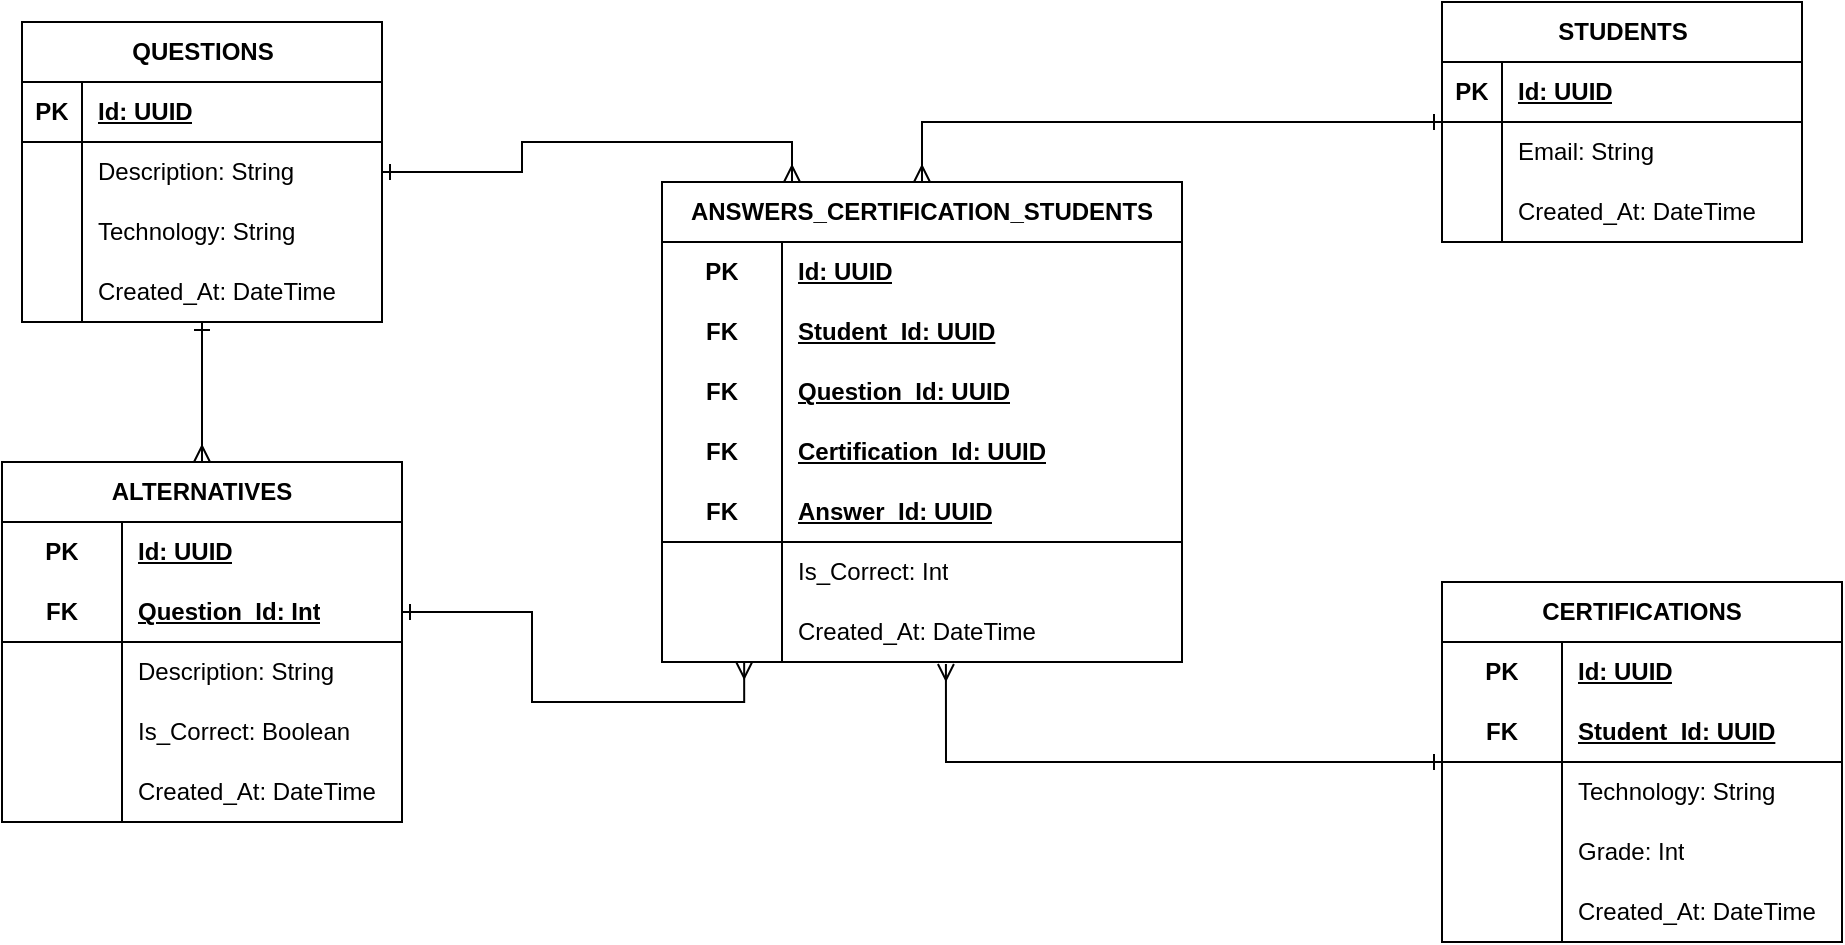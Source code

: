 <mxfile version="22.1.16" type="device">
  <diagram name="Page-1" id="E0KOnTQgcKbvBYQl_Rf1">
    <mxGraphModel dx="1434" dy="844" grid="1" gridSize="10" guides="1" tooltips="1" connect="1" arrows="1" fold="1" page="1" pageScale="1" pageWidth="850" pageHeight="1100" math="0" shadow="0">
      <root>
        <mxCell id="0" />
        <mxCell id="1" parent="0" />
        <mxCell id="4--3Pc8zFr6dWJeA6uwm-61" style="edgeStyle=orthogonalEdgeStyle;rounded=0;orthogonalLoop=1;jettySize=auto;html=1;endArrow=ERmany;endFill=0;startArrow=ERone;startFill=0;" edge="1" parent="1" source="jzlvIvQhsumD9ro-m6Jb-1" target="jzlvIvQhsumD9ro-m6Jb-14">
          <mxGeometry relative="1" as="geometry" />
        </mxCell>
        <mxCell id="4--3Pc8zFr6dWJeA6uwm-64" style="edgeStyle=orthogonalEdgeStyle;rounded=0;orthogonalLoop=1;jettySize=auto;html=1;entryX=0.25;entryY=0;entryDx=0;entryDy=0;startArrow=ERone;startFill=0;endArrow=ERmany;endFill=0;" edge="1" parent="1" source="jzlvIvQhsumD9ro-m6Jb-1" target="jzlvIvQhsumD9ro-m6Jb-56">
          <mxGeometry relative="1" as="geometry" />
        </mxCell>
        <mxCell id="jzlvIvQhsumD9ro-m6Jb-1" value="QUESTIONS" style="shape=table;startSize=30;container=1;collapsible=1;childLayout=tableLayout;fixedRows=1;rowLines=0;fontStyle=1;align=center;resizeLast=1;html=1;" parent="1" vertex="1">
          <mxGeometry x="60" y="250" width="180" height="150" as="geometry" />
        </mxCell>
        <mxCell id="jzlvIvQhsumD9ro-m6Jb-2" value="" style="shape=tableRow;horizontal=0;startSize=0;swimlaneHead=0;swimlaneBody=0;fillColor=none;collapsible=0;dropTarget=0;points=[[0,0.5],[1,0.5]];portConstraint=eastwest;top=0;left=0;right=0;bottom=1;" parent="jzlvIvQhsumD9ro-m6Jb-1" vertex="1">
          <mxGeometry y="30" width="180" height="30" as="geometry" />
        </mxCell>
        <mxCell id="jzlvIvQhsumD9ro-m6Jb-3" value="PK" style="shape=partialRectangle;connectable=0;fillColor=none;top=0;left=0;bottom=0;right=0;fontStyle=1;overflow=hidden;whiteSpace=wrap;html=1;" parent="jzlvIvQhsumD9ro-m6Jb-2" vertex="1">
          <mxGeometry width="30" height="30" as="geometry">
            <mxRectangle width="30" height="30" as="alternateBounds" />
          </mxGeometry>
        </mxCell>
        <mxCell id="jzlvIvQhsumD9ro-m6Jb-4" value="Id: UUID" style="shape=partialRectangle;connectable=0;fillColor=none;top=0;left=0;bottom=0;right=0;align=left;spacingLeft=6;fontStyle=5;overflow=hidden;whiteSpace=wrap;html=1;" parent="jzlvIvQhsumD9ro-m6Jb-2" vertex="1">
          <mxGeometry x="30" width="150" height="30" as="geometry">
            <mxRectangle width="150" height="30" as="alternateBounds" />
          </mxGeometry>
        </mxCell>
        <mxCell id="jzlvIvQhsumD9ro-m6Jb-5" value="" style="shape=tableRow;horizontal=0;startSize=0;swimlaneHead=0;swimlaneBody=0;fillColor=none;collapsible=0;dropTarget=0;points=[[0,0.5],[1,0.5]];portConstraint=eastwest;top=0;left=0;right=0;bottom=0;" parent="jzlvIvQhsumD9ro-m6Jb-1" vertex="1">
          <mxGeometry y="60" width="180" height="30" as="geometry" />
        </mxCell>
        <mxCell id="jzlvIvQhsumD9ro-m6Jb-6" value="" style="shape=partialRectangle;connectable=0;fillColor=none;top=0;left=0;bottom=0;right=0;editable=1;overflow=hidden;whiteSpace=wrap;html=1;" parent="jzlvIvQhsumD9ro-m6Jb-5" vertex="1">
          <mxGeometry width="30" height="30" as="geometry">
            <mxRectangle width="30" height="30" as="alternateBounds" />
          </mxGeometry>
        </mxCell>
        <mxCell id="jzlvIvQhsumD9ro-m6Jb-7" value="Description: String" style="shape=partialRectangle;connectable=0;fillColor=none;top=0;left=0;bottom=0;right=0;align=left;spacingLeft=6;overflow=hidden;whiteSpace=wrap;html=1;" parent="jzlvIvQhsumD9ro-m6Jb-5" vertex="1">
          <mxGeometry x="30" width="150" height="30" as="geometry">
            <mxRectangle width="150" height="30" as="alternateBounds" />
          </mxGeometry>
        </mxCell>
        <mxCell id="jzlvIvQhsumD9ro-m6Jb-8" value="" style="shape=tableRow;horizontal=0;startSize=0;swimlaneHead=0;swimlaneBody=0;fillColor=none;collapsible=0;dropTarget=0;points=[[0,0.5],[1,0.5]];portConstraint=eastwest;top=0;left=0;right=0;bottom=0;" parent="jzlvIvQhsumD9ro-m6Jb-1" vertex="1">
          <mxGeometry y="90" width="180" height="30" as="geometry" />
        </mxCell>
        <mxCell id="jzlvIvQhsumD9ro-m6Jb-9" value="" style="shape=partialRectangle;connectable=0;fillColor=none;top=0;left=0;bottom=0;right=0;editable=1;overflow=hidden;whiteSpace=wrap;html=1;" parent="jzlvIvQhsumD9ro-m6Jb-8" vertex="1">
          <mxGeometry width="30" height="30" as="geometry">
            <mxRectangle width="30" height="30" as="alternateBounds" />
          </mxGeometry>
        </mxCell>
        <mxCell id="jzlvIvQhsumD9ro-m6Jb-10" value="Technology: String" style="shape=partialRectangle;connectable=0;fillColor=none;top=0;left=0;bottom=0;right=0;align=left;spacingLeft=6;overflow=hidden;whiteSpace=wrap;html=1;" parent="jzlvIvQhsumD9ro-m6Jb-8" vertex="1">
          <mxGeometry x="30" width="150" height="30" as="geometry">
            <mxRectangle width="150" height="30" as="alternateBounds" />
          </mxGeometry>
        </mxCell>
        <mxCell id="jzlvIvQhsumD9ro-m6Jb-11" value="" style="shape=tableRow;horizontal=0;startSize=0;swimlaneHead=0;swimlaneBody=0;fillColor=none;collapsible=0;dropTarget=0;points=[[0,0.5],[1,0.5]];portConstraint=eastwest;top=0;left=0;right=0;bottom=0;" parent="jzlvIvQhsumD9ro-m6Jb-1" vertex="1">
          <mxGeometry y="120" width="180" height="30" as="geometry" />
        </mxCell>
        <mxCell id="jzlvIvQhsumD9ro-m6Jb-12" value="" style="shape=partialRectangle;connectable=0;fillColor=none;top=0;left=0;bottom=0;right=0;editable=1;overflow=hidden;whiteSpace=wrap;html=1;" parent="jzlvIvQhsumD9ro-m6Jb-11" vertex="1">
          <mxGeometry width="30" height="30" as="geometry">
            <mxRectangle width="30" height="30" as="alternateBounds" />
          </mxGeometry>
        </mxCell>
        <mxCell id="jzlvIvQhsumD9ro-m6Jb-13" value="Created_At: DateTime" style="shape=partialRectangle;connectable=0;fillColor=none;top=0;left=0;bottom=0;right=0;align=left;spacingLeft=6;overflow=hidden;whiteSpace=wrap;html=1;" parent="jzlvIvQhsumD9ro-m6Jb-11" vertex="1">
          <mxGeometry x="30" width="150" height="30" as="geometry">
            <mxRectangle width="150" height="30" as="alternateBounds" />
          </mxGeometry>
        </mxCell>
        <mxCell id="jzlvIvQhsumD9ro-m6Jb-14" value="ALTERNATIVES" style="shape=table;startSize=30;container=1;collapsible=1;childLayout=tableLayout;fixedRows=1;rowLines=0;fontStyle=1;align=center;resizeLast=1;html=1;whiteSpace=wrap;" parent="1" vertex="1">
          <mxGeometry x="50" y="470" width="200" height="180" as="geometry" />
        </mxCell>
        <mxCell id="jzlvIvQhsumD9ro-m6Jb-15" value="" style="shape=tableRow;horizontal=0;startSize=0;swimlaneHead=0;swimlaneBody=0;fillColor=none;collapsible=0;dropTarget=0;points=[[0,0.5],[1,0.5]];portConstraint=eastwest;top=0;left=0;right=0;bottom=0;html=1;" parent="jzlvIvQhsumD9ro-m6Jb-14" vertex="1">
          <mxGeometry y="30" width="200" height="30" as="geometry" />
        </mxCell>
        <mxCell id="jzlvIvQhsumD9ro-m6Jb-16" value="PK" style="shape=partialRectangle;connectable=0;fillColor=none;top=0;left=0;bottom=0;right=0;fontStyle=1;overflow=hidden;html=1;whiteSpace=wrap;" parent="jzlvIvQhsumD9ro-m6Jb-15" vertex="1">
          <mxGeometry width="60" height="30" as="geometry">
            <mxRectangle width="60" height="30" as="alternateBounds" />
          </mxGeometry>
        </mxCell>
        <mxCell id="jzlvIvQhsumD9ro-m6Jb-17" value="Id: UUID" style="shape=partialRectangle;connectable=0;fillColor=none;top=0;left=0;bottom=0;right=0;align=left;spacingLeft=6;fontStyle=5;overflow=hidden;html=1;whiteSpace=wrap;" parent="jzlvIvQhsumD9ro-m6Jb-15" vertex="1">
          <mxGeometry x="60" width="140" height="30" as="geometry">
            <mxRectangle width="140" height="30" as="alternateBounds" />
          </mxGeometry>
        </mxCell>
        <mxCell id="jzlvIvQhsumD9ro-m6Jb-18" value="" style="shape=tableRow;horizontal=0;startSize=0;swimlaneHead=0;swimlaneBody=0;fillColor=none;collapsible=0;dropTarget=0;points=[[0,0.5],[1,0.5]];portConstraint=eastwest;top=0;left=0;right=0;bottom=1;html=1;" parent="jzlvIvQhsumD9ro-m6Jb-14" vertex="1">
          <mxGeometry y="60" width="200" height="30" as="geometry" />
        </mxCell>
        <mxCell id="jzlvIvQhsumD9ro-m6Jb-19" value="FK" style="shape=partialRectangle;connectable=0;fillColor=none;top=0;left=0;bottom=0;right=0;fontStyle=1;overflow=hidden;html=1;whiteSpace=wrap;" parent="jzlvIvQhsumD9ro-m6Jb-18" vertex="1">
          <mxGeometry width="60" height="30" as="geometry">
            <mxRectangle width="60" height="30" as="alternateBounds" />
          </mxGeometry>
        </mxCell>
        <mxCell id="jzlvIvQhsumD9ro-m6Jb-20" value="Question_Id: Int" style="shape=partialRectangle;connectable=0;fillColor=none;top=0;left=0;bottom=0;right=0;align=left;spacingLeft=6;fontStyle=5;overflow=hidden;html=1;whiteSpace=wrap;" parent="jzlvIvQhsumD9ro-m6Jb-18" vertex="1">
          <mxGeometry x="60" width="140" height="30" as="geometry">
            <mxRectangle width="140" height="30" as="alternateBounds" />
          </mxGeometry>
        </mxCell>
        <mxCell id="jzlvIvQhsumD9ro-m6Jb-21" value="" style="shape=tableRow;horizontal=0;startSize=0;swimlaneHead=0;swimlaneBody=0;fillColor=none;collapsible=0;dropTarget=0;points=[[0,0.5],[1,0.5]];portConstraint=eastwest;top=0;left=0;right=0;bottom=0;html=1;" parent="jzlvIvQhsumD9ro-m6Jb-14" vertex="1">
          <mxGeometry y="90" width="200" height="30" as="geometry" />
        </mxCell>
        <mxCell id="jzlvIvQhsumD9ro-m6Jb-22" value="" style="shape=partialRectangle;connectable=0;fillColor=none;top=0;left=0;bottom=0;right=0;editable=1;overflow=hidden;html=1;whiteSpace=wrap;" parent="jzlvIvQhsumD9ro-m6Jb-21" vertex="1">
          <mxGeometry width="60" height="30" as="geometry">
            <mxRectangle width="60" height="30" as="alternateBounds" />
          </mxGeometry>
        </mxCell>
        <mxCell id="jzlvIvQhsumD9ro-m6Jb-23" value="Description: String" style="shape=partialRectangle;connectable=0;fillColor=none;top=0;left=0;bottom=0;right=0;align=left;spacingLeft=6;overflow=hidden;html=1;whiteSpace=wrap;" parent="jzlvIvQhsumD9ro-m6Jb-21" vertex="1">
          <mxGeometry x="60" width="140" height="30" as="geometry">
            <mxRectangle width="140" height="30" as="alternateBounds" />
          </mxGeometry>
        </mxCell>
        <mxCell id="jzlvIvQhsumD9ro-m6Jb-24" value="" style="shape=tableRow;horizontal=0;startSize=0;swimlaneHead=0;swimlaneBody=0;fillColor=none;collapsible=0;dropTarget=0;points=[[0,0.5],[1,0.5]];portConstraint=eastwest;top=0;left=0;right=0;bottom=0;html=1;" parent="jzlvIvQhsumD9ro-m6Jb-14" vertex="1">
          <mxGeometry y="120" width="200" height="30" as="geometry" />
        </mxCell>
        <mxCell id="jzlvIvQhsumD9ro-m6Jb-25" value="" style="shape=partialRectangle;connectable=0;fillColor=none;top=0;left=0;bottom=0;right=0;editable=1;overflow=hidden;html=1;whiteSpace=wrap;" parent="jzlvIvQhsumD9ro-m6Jb-24" vertex="1">
          <mxGeometry width="60" height="30" as="geometry">
            <mxRectangle width="60" height="30" as="alternateBounds" />
          </mxGeometry>
        </mxCell>
        <mxCell id="jzlvIvQhsumD9ro-m6Jb-26" value="Is_Correct: Boolean" style="shape=partialRectangle;connectable=0;fillColor=none;top=0;left=0;bottom=0;right=0;align=left;spacingLeft=6;overflow=hidden;html=1;whiteSpace=wrap;" parent="jzlvIvQhsumD9ro-m6Jb-24" vertex="1">
          <mxGeometry x="60" width="140" height="30" as="geometry">
            <mxRectangle width="140" height="30" as="alternateBounds" />
          </mxGeometry>
        </mxCell>
        <mxCell id="4--3Pc8zFr6dWJeA6uwm-14" value="" style="shape=tableRow;horizontal=0;startSize=0;swimlaneHead=0;swimlaneBody=0;fillColor=none;collapsible=0;dropTarget=0;points=[[0,0.5],[1,0.5]];portConstraint=eastwest;top=0;left=0;right=0;bottom=0;html=1;" vertex="1" parent="jzlvIvQhsumD9ro-m6Jb-14">
          <mxGeometry y="150" width="200" height="30" as="geometry" />
        </mxCell>
        <mxCell id="4--3Pc8zFr6dWJeA6uwm-15" value="" style="shape=partialRectangle;connectable=0;fillColor=none;top=0;left=0;bottom=0;right=0;editable=1;overflow=hidden;html=1;whiteSpace=wrap;" vertex="1" parent="4--3Pc8zFr6dWJeA6uwm-14">
          <mxGeometry width="60" height="30" as="geometry">
            <mxRectangle width="60" height="30" as="alternateBounds" />
          </mxGeometry>
        </mxCell>
        <mxCell id="4--3Pc8zFr6dWJeA6uwm-16" value="Created_At: DateTime" style="shape=partialRectangle;connectable=0;fillColor=none;top=0;left=0;bottom=0;right=0;align=left;spacingLeft=6;overflow=hidden;html=1;whiteSpace=wrap;" vertex="1" parent="4--3Pc8zFr6dWJeA6uwm-14">
          <mxGeometry x="60" width="140" height="30" as="geometry">
            <mxRectangle width="140" height="30" as="alternateBounds" />
          </mxGeometry>
        </mxCell>
        <mxCell id="4--3Pc8zFr6dWJeA6uwm-62" style="edgeStyle=orthogonalEdgeStyle;rounded=0;orthogonalLoop=1;jettySize=auto;html=1;entryX=0.5;entryY=0;entryDx=0;entryDy=0;endArrow=ERmany;endFill=0;startArrow=ERone;startFill=0;" edge="1" parent="1" source="jzlvIvQhsumD9ro-m6Jb-27" target="jzlvIvQhsumD9ro-m6Jb-56">
          <mxGeometry relative="1" as="geometry" />
        </mxCell>
        <mxCell id="jzlvIvQhsumD9ro-m6Jb-27" value="STUDENTS" style="shape=table;startSize=30;container=1;collapsible=1;childLayout=tableLayout;fixedRows=1;rowLines=0;fontStyle=1;align=center;resizeLast=1;html=1;" parent="1" vertex="1">
          <mxGeometry x="770" y="240" width="180" height="120" as="geometry" />
        </mxCell>
        <mxCell id="jzlvIvQhsumD9ro-m6Jb-28" value="" style="shape=tableRow;horizontal=0;startSize=0;swimlaneHead=0;swimlaneBody=0;fillColor=none;collapsible=0;dropTarget=0;points=[[0,0.5],[1,0.5]];portConstraint=eastwest;top=0;left=0;right=0;bottom=1;" parent="jzlvIvQhsumD9ro-m6Jb-27" vertex="1">
          <mxGeometry y="30" width="180" height="30" as="geometry" />
        </mxCell>
        <mxCell id="jzlvIvQhsumD9ro-m6Jb-29" value="PK" style="shape=partialRectangle;connectable=0;fillColor=none;top=0;left=0;bottom=0;right=0;fontStyle=1;overflow=hidden;whiteSpace=wrap;html=1;" parent="jzlvIvQhsumD9ro-m6Jb-28" vertex="1">
          <mxGeometry width="30" height="30" as="geometry">
            <mxRectangle width="30" height="30" as="alternateBounds" />
          </mxGeometry>
        </mxCell>
        <mxCell id="jzlvIvQhsumD9ro-m6Jb-30" value="Id: UUID" style="shape=partialRectangle;connectable=0;fillColor=none;top=0;left=0;bottom=0;right=0;align=left;spacingLeft=6;fontStyle=5;overflow=hidden;whiteSpace=wrap;html=1;" parent="jzlvIvQhsumD9ro-m6Jb-28" vertex="1">
          <mxGeometry x="30" width="150" height="30" as="geometry">
            <mxRectangle width="150" height="30" as="alternateBounds" />
          </mxGeometry>
        </mxCell>
        <mxCell id="jzlvIvQhsumD9ro-m6Jb-31" value="" style="shape=tableRow;horizontal=0;startSize=0;swimlaneHead=0;swimlaneBody=0;fillColor=none;collapsible=0;dropTarget=0;points=[[0,0.5],[1,0.5]];portConstraint=eastwest;top=0;left=0;right=0;bottom=0;" parent="jzlvIvQhsumD9ro-m6Jb-27" vertex="1">
          <mxGeometry y="60" width="180" height="30" as="geometry" />
        </mxCell>
        <mxCell id="jzlvIvQhsumD9ro-m6Jb-32" value="" style="shape=partialRectangle;connectable=0;fillColor=none;top=0;left=0;bottom=0;right=0;editable=1;overflow=hidden;whiteSpace=wrap;html=1;" parent="jzlvIvQhsumD9ro-m6Jb-31" vertex="1">
          <mxGeometry width="30" height="30" as="geometry">
            <mxRectangle width="30" height="30" as="alternateBounds" />
          </mxGeometry>
        </mxCell>
        <mxCell id="jzlvIvQhsumD9ro-m6Jb-33" value="Email: String" style="shape=partialRectangle;connectable=0;fillColor=none;top=0;left=0;bottom=0;right=0;align=left;spacingLeft=6;overflow=hidden;whiteSpace=wrap;html=1;" parent="jzlvIvQhsumD9ro-m6Jb-31" vertex="1">
          <mxGeometry x="30" width="150" height="30" as="geometry">
            <mxRectangle width="150" height="30" as="alternateBounds" />
          </mxGeometry>
        </mxCell>
        <mxCell id="jzlvIvQhsumD9ro-m6Jb-34" value="" style="shape=tableRow;horizontal=0;startSize=0;swimlaneHead=0;swimlaneBody=0;fillColor=none;collapsible=0;dropTarget=0;points=[[0,0.5],[1,0.5]];portConstraint=eastwest;top=0;left=0;right=0;bottom=0;" parent="jzlvIvQhsumD9ro-m6Jb-27" vertex="1">
          <mxGeometry y="90" width="180" height="30" as="geometry" />
        </mxCell>
        <mxCell id="jzlvIvQhsumD9ro-m6Jb-35" value="" style="shape=partialRectangle;connectable=0;fillColor=none;top=0;left=0;bottom=0;right=0;editable=1;overflow=hidden;whiteSpace=wrap;html=1;" parent="jzlvIvQhsumD9ro-m6Jb-34" vertex="1">
          <mxGeometry width="30" height="30" as="geometry">
            <mxRectangle width="30" height="30" as="alternateBounds" />
          </mxGeometry>
        </mxCell>
        <mxCell id="jzlvIvQhsumD9ro-m6Jb-36" value="Created_At: DateTime" style="shape=partialRectangle;connectable=0;fillColor=none;top=0;left=0;bottom=0;right=0;align=left;spacingLeft=6;overflow=hidden;whiteSpace=wrap;html=1;" parent="jzlvIvQhsumD9ro-m6Jb-34" vertex="1">
          <mxGeometry x="30" width="150" height="30" as="geometry">
            <mxRectangle width="150" height="30" as="alternateBounds" />
          </mxGeometry>
        </mxCell>
        <mxCell id="jzlvIvQhsumD9ro-m6Jb-40" value="CERTIFICATIONS" style="shape=table;startSize=30;container=1;collapsible=1;childLayout=tableLayout;fixedRows=1;rowLines=0;fontStyle=1;align=center;resizeLast=1;html=1;whiteSpace=wrap;" parent="1" vertex="1">
          <mxGeometry x="770" y="530" width="200" height="180" as="geometry" />
        </mxCell>
        <mxCell id="jzlvIvQhsumD9ro-m6Jb-41" value="" style="shape=tableRow;horizontal=0;startSize=0;swimlaneHead=0;swimlaneBody=0;fillColor=none;collapsible=0;dropTarget=0;points=[[0,0.5],[1,0.5]];portConstraint=eastwest;top=0;left=0;right=0;bottom=0;html=1;" parent="jzlvIvQhsumD9ro-m6Jb-40" vertex="1">
          <mxGeometry y="30" width="200" height="30" as="geometry" />
        </mxCell>
        <mxCell id="jzlvIvQhsumD9ro-m6Jb-42" value="PK" style="shape=partialRectangle;connectable=0;fillColor=none;top=0;left=0;bottom=0;right=0;fontStyle=1;overflow=hidden;html=1;whiteSpace=wrap;" parent="jzlvIvQhsumD9ro-m6Jb-41" vertex="1">
          <mxGeometry width="60" height="30" as="geometry">
            <mxRectangle width="60" height="30" as="alternateBounds" />
          </mxGeometry>
        </mxCell>
        <mxCell id="jzlvIvQhsumD9ro-m6Jb-43" value="Id: UUID" style="shape=partialRectangle;connectable=0;fillColor=none;top=0;left=0;bottom=0;right=0;align=left;spacingLeft=6;fontStyle=5;overflow=hidden;html=1;whiteSpace=wrap;" parent="jzlvIvQhsumD9ro-m6Jb-41" vertex="1">
          <mxGeometry x="60" width="140" height="30" as="geometry">
            <mxRectangle width="140" height="30" as="alternateBounds" />
          </mxGeometry>
        </mxCell>
        <mxCell id="jzlvIvQhsumD9ro-m6Jb-44" value="" style="shape=tableRow;horizontal=0;startSize=0;swimlaneHead=0;swimlaneBody=0;fillColor=none;collapsible=0;dropTarget=0;points=[[0,0.5],[1,0.5]];portConstraint=eastwest;top=0;left=0;right=0;bottom=1;html=1;" parent="jzlvIvQhsumD9ro-m6Jb-40" vertex="1">
          <mxGeometry y="60" width="200" height="30" as="geometry" />
        </mxCell>
        <mxCell id="jzlvIvQhsumD9ro-m6Jb-45" value="FK" style="shape=partialRectangle;connectable=0;fillColor=none;top=0;left=0;bottom=0;right=0;fontStyle=1;overflow=hidden;html=1;whiteSpace=wrap;" parent="jzlvIvQhsumD9ro-m6Jb-44" vertex="1">
          <mxGeometry width="60" height="30" as="geometry">
            <mxRectangle width="60" height="30" as="alternateBounds" />
          </mxGeometry>
        </mxCell>
        <mxCell id="jzlvIvQhsumD9ro-m6Jb-46" value="Student_Id: UUID" style="shape=partialRectangle;connectable=0;fillColor=none;top=0;left=0;bottom=0;right=0;align=left;spacingLeft=6;fontStyle=5;overflow=hidden;html=1;whiteSpace=wrap;" parent="jzlvIvQhsumD9ro-m6Jb-44" vertex="1">
          <mxGeometry x="60" width="140" height="30" as="geometry">
            <mxRectangle width="140" height="30" as="alternateBounds" />
          </mxGeometry>
        </mxCell>
        <mxCell id="jzlvIvQhsumD9ro-m6Jb-47" value="" style="shape=tableRow;horizontal=0;startSize=0;swimlaneHead=0;swimlaneBody=0;fillColor=none;collapsible=0;dropTarget=0;points=[[0,0.5],[1,0.5]];portConstraint=eastwest;top=0;left=0;right=0;bottom=0;html=1;" parent="jzlvIvQhsumD9ro-m6Jb-40" vertex="1">
          <mxGeometry y="90" width="200" height="30" as="geometry" />
        </mxCell>
        <mxCell id="jzlvIvQhsumD9ro-m6Jb-48" value="" style="shape=partialRectangle;connectable=0;fillColor=none;top=0;left=0;bottom=0;right=0;editable=1;overflow=hidden;html=1;whiteSpace=wrap;" parent="jzlvIvQhsumD9ro-m6Jb-47" vertex="1">
          <mxGeometry width="60" height="30" as="geometry">
            <mxRectangle width="60" height="30" as="alternateBounds" />
          </mxGeometry>
        </mxCell>
        <mxCell id="jzlvIvQhsumD9ro-m6Jb-49" value="Technology: String" style="shape=partialRectangle;connectable=0;fillColor=none;top=0;left=0;bottom=0;right=0;align=left;spacingLeft=6;overflow=hidden;html=1;whiteSpace=wrap;" parent="jzlvIvQhsumD9ro-m6Jb-47" vertex="1">
          <mxGeometry x="60" width="140" height="30" as="geometry">
            <mxRectangle width="140" height="30" as="alternateBounds" />
          </mxGeometry>
        </mxCell>
        <mxCell id="jzlvIvQhsumD9ro-m6Jb-50" value="" style="shape=tableRow;horizontal=0;startSize=0;swimlaneHead=0;swimlaneBody=0;fillColor=none;collapsible=0;dropTarget=0;points=[[0,0.5],[1,0.5]];portConstraint=eastwest;top=0;left=0;right=0;bottom=0;html=1;" parent="jzlvIvQhsumD9ro-m6Jb-40" vertex="1">
          <mxGeometry y="120" width="200" height="30" as="geometry" />
        </mxCell>
        <mxCell id="jzlvIvQhsumD9ro-m6Jb-51" value="" style="shape=partialRectangle;connectable=0;fillColor=none;top=0;left=0;bottom=0;right=0;editable=1;overflow=hidden;html=1;whiteSpace=wrap;" parent="jzlvIvQhsumD9ro-m6Jb-50" vertex="1">
          <mxGeometry width="60" height="30" as="geometry">
            <mxRectangle width="60" height="30" as="alternateBounds" />
          </mxGeometry>
        </mxCell>
        <mxCell id="jzlvIvQhsumD9ro-m6Jb-52" value="Grade: Int" style="shape=partialRectangle;connectable=0;fillColor=none;top=0;left=0;bottom=0;right=0;align=left;spacingLeft=6;overflow=hidden;html=1;whiteSpace=wrap;" parent="jzlvIvQhsumD9ro-m6Jb-50" vertex="1">
          <mxGeometry x="60" width="140" height="30" as="geometry">
            <mxRectangle width="140" height="30" as="alternateBounds" />
          </mxGeometry>
        </mxCell>
        <mxCell id="jzlvIvQhsumD9ro-m6Jb-53" value="" style="shape=tableRow;horizontal=0;startSize=0;swimlaneHead=0;swimlaneBody=0;fillColor=none;collapsible=0;dropTarget=0;points=[[0,0.5],[1,0.5]];portConstraint=eastwest;top=0;left=0;right=0;bottom=0;html=1;" parent="jzlvIvQhsumD9ro-m6Jb-40" vertex="1">
          <mxGeometry y="150" width="200" height="30" as="geometry" />
        </mxCell>
        <mxCell id="jzlvIvQhsumD9ro-m6Jb-54" value="" style="shape=partialRectangle;connectable=0;fillColor=none;top=0;left=0;bottom=0;right=0;editable=1;overflow=hidden;html=1;whiteSpace=wrap;" parent="jzlvIvQhsumD9ro-m6Jb-53" vertex="1">
          <mxGeometry width="60" height="30" as="geometry">
            <mxRectangle width="60" height="30" as="alternateBounds" />
          </mxGeometry>
        </mxCell>
        <mxCell id="jzlvIvQhsumD9ro-m6Jb-55" value="Created_At: DateTime" style="shape=partialRectangle;connectable=0;fillColor=none;top=0;left=0;bottom=0;right=0;align=left;spacingLeft=6;overflow=hidden;html=1;whiteSpace=wrap;" parent="jzlvIvQhsumD9ro-m6Jb-53" vertex="1">
          <mxGeometry x="60" width="140" height="30" as="geometry">
            <mxRectangle width="140" height="30" as="alternateBounds" />
          </mxGeometry>
        </mxCell>
        <mxCell id="jzlvIvQhsumD9ro-m6Jb-56" value="ANSWERS_CERTIFICATION_STUDENTS" style="shape=table;startSize=30;container=1;collapsible=1;childLayout=tableLayout;fixedRows=1;rowLines=0;fontStyle=1;align=center;resizeLast=1;html=1;whiteSpace=wrap;" parent="1" vertex="1">
          <mxGeometry x="380" y="330" width="260" height="240" as="geometry" />
        </mxCell>
        <mxCell id="jzlvIvQhsumD9ro-m6Jb-57" value="" style="shape=tableRow;horizontal=0;startSize=0;swimlaneHead=0;swimlaneBody=0;fillColor=none;collapsible=0;dropTarget=0;points=[[0,0.5],[1,0.5]];portConstraint=eastwest;top=0;left=0;right=0;bottom=0;html=1;" parent="jzlvIvQhsumD9ro-m6Jb-56" vertex="1">
          <mxGeometry y="30" width="260" height="30" as="geometry" />
        </mxCell>
        <mxCell id="jzlvIvQhsumD9ro-m6Jb-58" value="PK" style="shape=partialRectangle;connectable=0;fillColor=none;top=0;left=0;bottom=0;right=0;fontStyle=1;overflow=hidden;html=1;whiteSpace=wrap;" parent="jzlvIvQhsumD9ro-m6Jb-57" vertex="1">
          <mxGeometry width="60" height="30" as="geometry">
            <mxRectangle width="60" height="30" as="alternateBounds" />
          </mxGeometry>
        </mxCell>
        <mxCell id="jzlvIvQhsumD9ro-m6Jb-59" value="Id: UUID" style="shape=partialRectangle;connectable=0;fillColor=none;top=0;left=0;bottom=0;right=0;align=left;spacingLeft=6;fontStyle=5;overflow=hidden;html=1;whiteSpace=wrap;" parent="jzlvIvQhsumD9ro-m6Jb-57" vertex="1">
          <mxGeometry x="60" width="200" height="30" as="geometry">
            <mxRectangle width="200" height="30" as="alternateBounds" />
          </mxGeometry>
        </mxCell>
        <mxCell id="4--3Pc8zFr6dWJeA6uwm-20" value="" style="shape=tableRow;horizontal=0;startSize=0;swimlaneHead=0;swimlaneBody=0;fillColor=none;collapsible=0;dropTarget=0;points=[[0,0.5],[1,0.5]];portConstraint=eastwest;top=0;left=0;right=0;bottom=0;html=1;" vertex="1" parent="jzlvIvQhsumD9ro-m6Jb-56">
          <mxGeometry y="60" width="260" height="30" as="geometry" />
        </mxCell>
        <mxCell id="4--3Pc8zFr6dWJeA6uwm-21" value="FK" style="shape=partialRectangle;connectable=0;fillColor=none;top=0;left=0;bottom=0;right=0;fontStyle=1;overflow=hidden;html=1;whiteSpace=wrap;" vertex="1" parent="4--3Pc8zFr6dWJeA6uwm-20">
          <mxGeometry width="60" height="30" as="geometry">
            <mxRectangle width="60" height="30" as="alternateBounds" />
          </mxGeometry>
        </mxCell>
        <mxCell id="4--3Pc8zFr6dWJeA6uwm-22" value="Student_Id: UUID" style="shape=partialRectangle;connectable=0;fillColor=none;top=0;left=0;bottom=0;right=0;align=left;spacingLeft=6;fontStyle=5;overflow=hidden;html=1;whiteSpace=wrap;" vertex="1" parent="4--3Pc8zFr6dWJeA6uwm-20">
          <mxGeometry x="60" width="200" height="30" as="geometry">
            <mxRectangle width="200" height="30" as="alternateBounds" />
          </mxGeometry>
        </mxCell>
        <mxCell id="4--3Pc8zFr6dWJeA6uwm-55" value="" style="shape=tableRow;horizontal=0;startSize=0;swimlaneHead=0;swimlaneBody=0;fillColor=none;collapsible=0;dropTarget=0;points=[[0,0.5],[1,0.5]];portConstraint=eastwest;top=0;left=0;right=0;bottom=0;html=1;" vertex="1" parent="jzlvIvQhsumD9ro-m6Jb-56">
          <mxGeometry y="90" width="260" height="30" as="geometry" />
        </mxCell>
        <mxCell id="4--3Pc8zFr6dWJeA6uwm-56" value="FK" style="shape=partialRectangle;connectable=0;fillColor=none;top=0;left=0;bottom=0;right=0;fontStyle=1;overflow=hidden;html=1;whiteSpace=wrap;" vertex="1" parent="4--3Pc8zFr6dWJeA6uwm-55">
          <mxGeometry width="60" height="30" as="geometry">
            <mxRectangle width="60" height="30" as="alternateBounds" />
          </mxGeometry>
        </mxCell>
        <mxCell id="4--3Pc8zFr6dWJeA6uwm-57" value="Question_Id: UUID" style="shape=partialRectangle;connectable=0;fillColor=none;top=0;left=0;bottom=0;right=0;align=left;spacingLeft=6;fontStyle=5;overflow=hidden;html=1;whiteSpace=wrap;" vertex="1" parent="4--3Pc8zFr6dWJeA6uwm-55">
          <mxGeometry x="60" width="200" height="30" as="geometry">
            <mxRectangle width="200" height="30" as="alternateBounds" />
          </mxGeometry>
        </mxCell>
        <mxCell id="4--3Pc8zFr6dWJeA6uwm-58" value="" style="shape=tableRow;horizontal=0;startSize=0;swimlaneHead=0;swimlaneBody=0;fillColor=none;collapsible=0;dropTarget=0;points=[[0,0.5],[1,0.5]];portConstraint=eastwest;top=0;left=0;right=0;bottom=0;html=1;" vertex="1" parent="jzlvIvQhsumD9ro-m6Jb-56">
          <mxGeometry y="120" width="260" height="30" as="geometry" />
        </mxCell>
        <mxCell id="4--3Pc8zFr6dWJeA6uwm-59" value="FK" style="shape=partialRectangle;connectable=0;fillColor=none;top=0;left=0;bottom=0;right=0;fontStyle=1;overflow=hidden;html=1;whiteSpace=wrap;" vertex="1" parent="4--3Pc8zFr6dWJeA6uwm-58">
          <mxGeometry width="60" height="30" as="geometry">
            <mxRectangle width="60" height="30" as="alternateBounds" />
          </mxGeometry>
        </mxCell>
        <mxCell id="4--3Pc8zFr6dWJeA6uwm-60" value="Certification_Id: UUID" style="shape=partialRectangle;connectable=0;fillColor=none;top=0;left=0;bottom=0;right=0;align=left;spacingLeft=6;fontStyle=5;overflow=hidden;html=1;whiteSpace=wrap;" vertex="1" parent="4--3Pc8zFr6dWJeA6uwm-58">
          <mxGeometry x="60" width="200" height="30" as="geometry">
            <mxRectangle width="200" height="30" as="alternateBounds" />
          </mxGeometry>
        </mxCell>
        <mxCell id="jzlvIvQhsumD9ro-m6Jb-60" value="" style="shape=tableRow;horizontal=0;startSize=0;swimlaneHead=0;swimlaneBody=0;fillColor=none;collapsible=0;dropTarget=0;points=[[0,0.5],[1,0.5]];portConstraint=eastwest;top=0;left=0;right=0;bottom=1;html=1;" parent="jzlvIvQhsumD9ro-m6Jb-56" vertex="1">
          <mxGeometry y="150" width="260" height="30" as="geometry" />
        </mxCell>
        <mxCell id="jzlvIvQhsumD9ro-m6Jb-61" value="FK" style="shape=partialRectangle;connectable=0;fillColor=none;top=0;left=0;bottom=0;right=0;fontStyle=1;overflow=hidden;html=1;whiteSpace=wrap;" parent="jzlvIvQhsumD9ro-m6Jb-60" vertex="1">
          <mxGeometry width="60" height="30" as="geometry">
            <mxRectangle width="60" height="30" as="alternateBounds" />
          </mxGeometry>
        </mxCell>
        <mxCell id="jzlvIvQhsumD9ro-m6Jb-62" value="Answer_Id: UUID" style="shape=partialRectangle;connectable=0;fillColor=none;top=0;left=0;bottom=0;right=0;align=left;spacingLeft=6;fontStyle=5;overflow=hidden;html=1;whiteSpace=wrap;" parent="jzlvIvQhsumD9ro-m6Jb-60" vertex="1">
          <mxGeometry x="60" width="200" height="30" as="geometry">
            <mxRectangle width="200" height="30" as="alternateBounds" />
          </mxGeometry>
        </mxCell>
        <mxCell id="jzlvIvQhsumD9ro-m6Jb-66" value="" style="shape=tableRow;horizontal=0;startSize=0;swimlaneHead=0;swimlaneBody=0;fillColor=none;collapsible=0;dropTarget=0;points=[[0,0.5],[1,0.5]];portConstraint=eastwest;top=0;left=0;right=0;bottom=0;html=1;" parent="jzlvIvQhsumD9ro-m6Jb-56" vertex="1">
          <mxGeometry y="180" width="260" height="30" as="geometry" />
        </mxCell>
        <mxCell id="jzlvIvQhsumD9ro-m6Jb-67" value="" style="shape=partialRectangle;connectable=0;fillColor=none;top=0;left=0;bottom=0;right=0;editable=1;overflow=hidden;html=1;whiteSpace=wrap;" parent="jzlvIvQhsumD9ro-m6Jb-66" vertex="1">
          <mxGeometry width="60" height="30" as="geometry">
            <mxRectangle width="60" height="30" as="alternateBounds" />
          </mxGeometry>
        </mxCell>
        <mxCell id="jzlvIvQhsumD9ro-m6Jb-68" value="Is_Correct: Int" style="shape=partialRectangle;connectable=0;fillColor=none;top=0;left=0;bottom=0;right=0;align=left;spacingLeft=6;overflow=hidden;html=1;whiteSpace=wrap;" parent="jzlvIvQhsumD9ro-m6Jb-66" vertex="1">
          <mxGeometry x="60" width="200" height="30" as="geometry">
            <mxRectangle width="200" height="30" as="alternateBounds" />
          </mxGeometry>
        </mxCell>
        <mxCell id="jzlvIvQhsumD9ro-m6Jb-69" value="" style="shape=tableRow;horizontal=0;startSize=0;swimlaneHead=0;swimlaneBody=0;fillColor=none;collapsible=0;dropTarget=0;points=[[0,0.5],[1,0.5]];portConstraint=eastwest;top=0;left=0;right=0;bottom=0;html=1;" parent="jzlvIvQhsumD9ro-m6Jb-56" vertex="1">
          <mxGeometry y="210" width="260" height="30" as="geometry" />
        </mxCell>
        <mxCell id="jzlvIvQhsumD9ro-m6Jb-70" value="" style="shape=partialRectangle;connectable=0;fillColor=none;top=0;left=0;bottom=0;right=0;editable=1;overflow=hidden;html=1;whiteSpace=wrap;" parent="jzlvIvQhsumD9ro-m6Jb-69" vertex="1">
          <mxGeometry width="60" height="30" as="geometry">
            <mxRectangle width="60" height="30" as="alternateBounds" />
          </mxGeometry>
        </mxCell>
        <mxCell id="jzlvIvQhsumD9ro-m6Jb-71" value="Created_At: DateTime" style="shape=partialRectangle;connectable=0;fillColor=none;top=0;left=0;bottom=0;right=0;align=left;spacingLeft=6;overflow=hidden;html=1;whiteSpace=wrap;" parent="jzlvIvQhsumD9ro-m6Jb-69" vertex="1">
          <mxGeometry x="60" width="200" height="30" as="geometry">
            <mxRectangle width="200" height="30" as="alternateBounds" />
          </mxGeometry>
        </mxCell>
        <mxCell id="4--3Pc8zFr6dWJeA6uwm-63" style="edgeStyle=orthogonalEdgeStyle;rounded=0;orthogonalLoop=1;jettySize=auto;html=1;entryX=0.546;entryY=1.033;entryDx=0;entryDy=0;entryPerimeter=0;endArrow=ERmany;endFill=0;startArrow=ERone;startFill=0;" edge="1" parent="1" source="jzlvIvQhsumD9ro-m6Jb-40" target="jzlvIvQhsumD9ro-m6Jb-69">
          <mxGeometry relative="1" as="geometry" />
        </mxCell>
        <mxCell id="4--3Pc8zFr6dWJeA6uwm-65" style="edgeStyle=orthogonalEdgeStyle;rounded=0;orthogonalLoop=1;jettySize=auto;html=1;entryX=0.158;entryY=1;entryDx=0;entryDy=0;entryPerimeter=0;endArrow=ERmany;endFill=0;startArrow=ERone;startFill=0;" edge="1" parent="1" source="jzlvIvQhsumD9ro-m6Jb-18" target="jzlvIvQhsumD9ro-m6Jb-69">
          <mxGeometry relative="1" as="geometry" />
        </mxCell>
      </root>
    </mxGraphModel>
  </diagram>
</mxfile>

